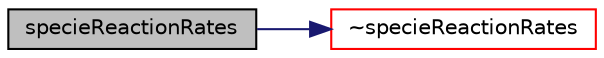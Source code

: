 digraph "specieReactionRates"
{
  bgcolor="transparent";
  edge [fontname="Helvetica",fontsize="10",labelfontname="Helvetica",labelfontsize="10"];
  node [fontname="Helvetica",fontsize="10",shape=record];
  rankdir="LR";
  Node0 [label="specieReactionRates",height=0.2,width=0.4,color="black", fillcolor="grey75", style="filled", fontcolor="black"];
  Node0 -> Node1 [color="midnightblue",fontsize="10",style="solid",fontname="Helvetica"];
  Node1 [label="~specieReactionRates",height=0.2,width=0.4,color="red",URL="$a31153.html#a97440414c3fcfbfe6bd9c17f3b2de8b1",tooltip="Destructor. "];
}
